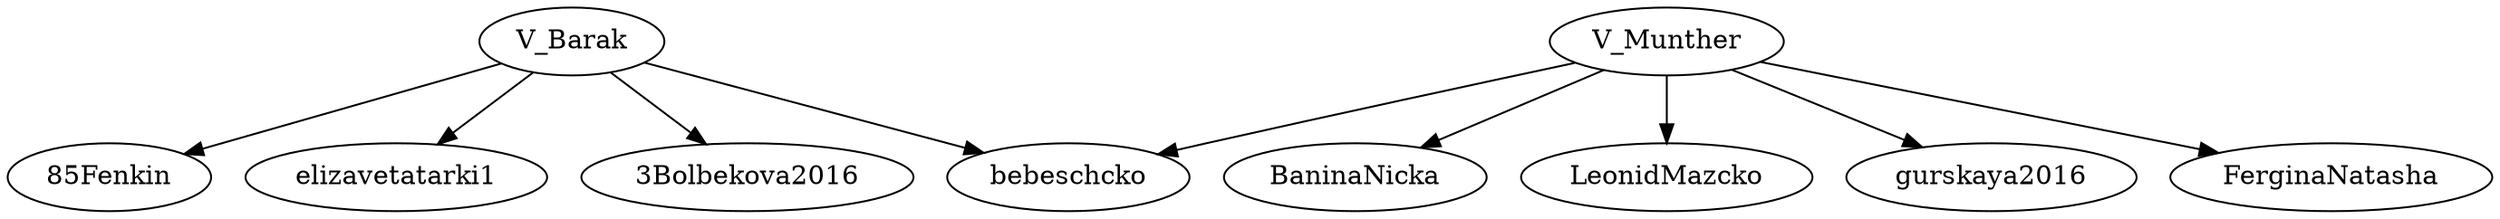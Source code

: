 strict digraph {
"V_Barak" -> "85Fenkin"
"V_Barak" -> "bebeschcko"
"V_Barak" -> "elizavetatarki1"
"V_Barak" -> "3Bolbekova2016"
"V_Munther" -> "BaninaNicka"
"V_Munther" -> "LeonidMazcko"
"V_Munther" -> "gurskaya2016"
"V_Munther" -> "FerginaNatasha"
"V_Munther" -> "bebeschcko"
}
